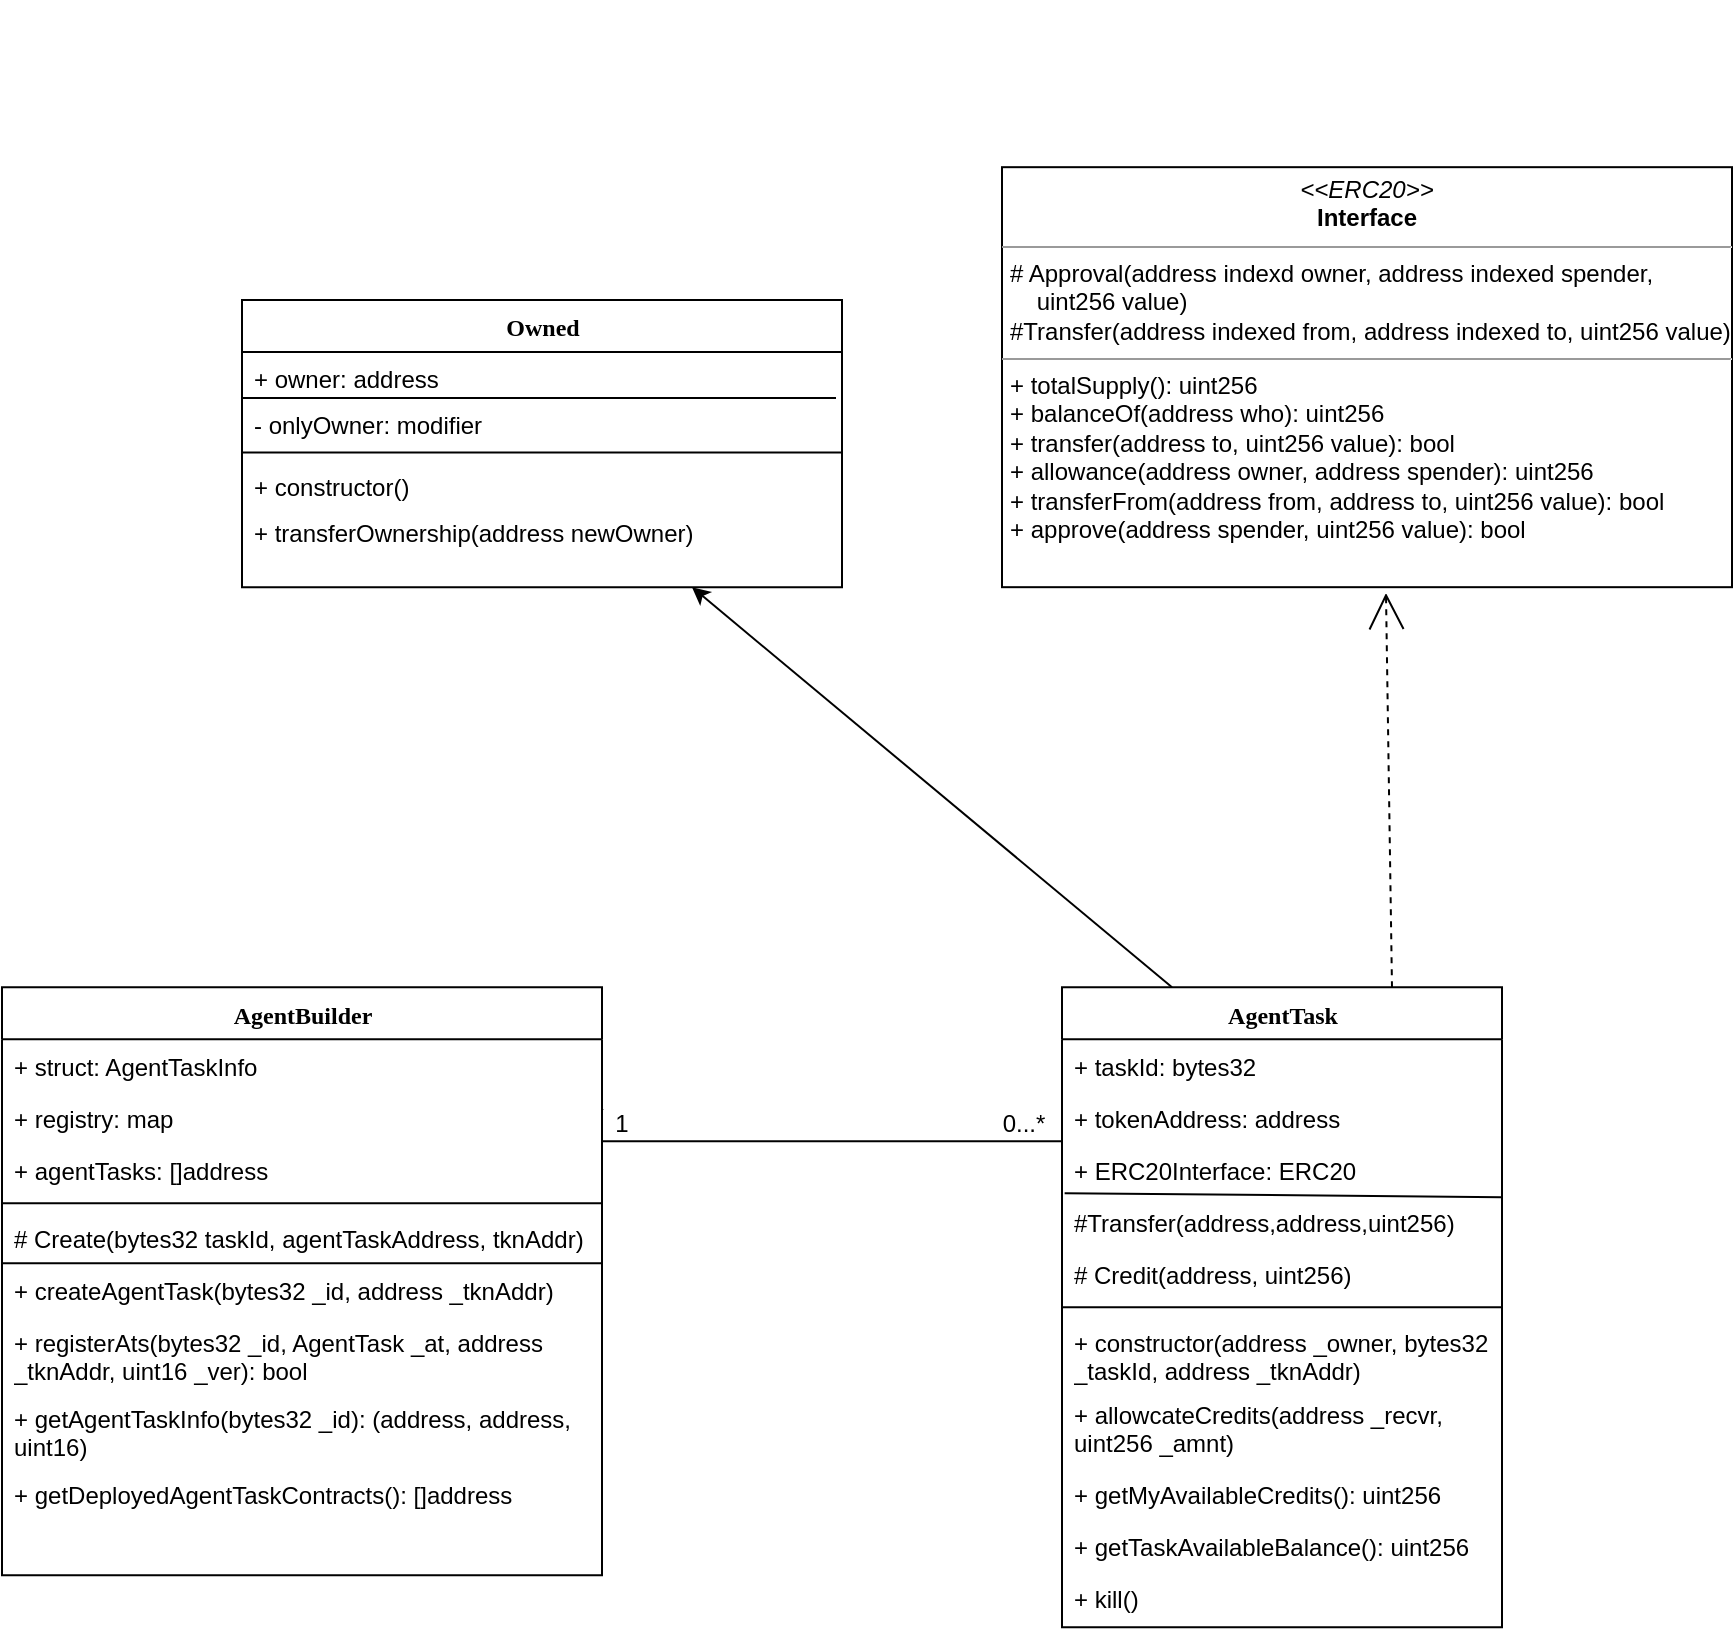 <mxfile version="12.6.5" type="device" pages="2"><diagram name="Contracts" id="6133507b-19e7-1e82-6fc7-422aa6c4b21f"><mxGraphModel dx="1106" dy="1710" grid="1" gridSize="10" guides="1" tooltips="1" connect="1" arrows="1" fold="1" page="1" pageScale="1" pageWidth="1100" pageHeight="850" background="#ffffff" math="0" shadow="0"><root><mxCell id="0"/><mxCell id="1" parent="0"/><mxCell id="b94bc138ca980ef-7" style="rounded=0;html=1;labelBackgroundColor=none;startArrow=none;startFill=0;startSize=8;endArrow=open;endFill=0;endSize=16;fontFamily=Verdana;fontSize=12;exitX=0.75;exitY=0;exitDx=0;exitDy=0;entryX=0.526;entryY=1.014;entryDx=0;entryDy=0;entryPerimeter=0;dashed=1;" parent="1" source="78961159f06e98e8-43" target="b94bc138ca980ef-1" edge="1"><mxGeometry relative="1" as="geometry"><mxPoint x="652" y="313.59" as="sourcePoint"/><mxPoint x="777" y="273.59" as="targetPoint"/></mxGeometry></mxCell><mxCell id="b94bc138ca980ef-17" value="1..*" style="text;html=1;resizable=0;points=[];align=center;verticalAlign=middle;labelBackgroundColor=#ffffff;fontSize=12;fontFamily=Verdana" parent="b94bc138ca980ef-7" vertex="1" connectable="0"><mxGeometry x="0.858" y="2" relative="1" as="geometry"><mxPoint x="-2" y="-22" as="offset"/></mxGeometry></mxCell><mxCell id="b94bc138ca980ef-18" value="1" style="text;html=1;resizable=0;points=[];align=center;verticalAlign=middle;labelBackgroundColor=#ffffff;fontSize=12;fontFamily=Verdana" parent="b94bc138ca980ef-7" vertex="1" connectable="0"><mxGeometry x="0.363" y="152" relative="1" as="geometry"><mxPoint x="150" y="-164" as="offset"/></mxGeometry></mxCell><mxCell id="b94bc138ca980ef-8" style="edgeStyle=orthogonalEdgeStyle;rounded=0;html=1;labelBackgroundColor=none;startArrow=none;startFill=0;startSize=8;endArrow=none;endFill=0;endSize=16;fontFamily=Verdana;fontSize=12;" parent="1" source="78961159f06e98e8-43" target="78961159f06e98e8-17" edge="1"><mxGeometry relative="1" as="geometry"><Array as="points"><mxPoint x="497" y="550.59"/><mxPoint x="497" y="550.59"/></Array></mxGeometry></mxCell><mxCell id="b94bc138ca980ef-15" value="0..1" style="text;html=1;resizable=0;points=[];align=center;verticalAlign=middle;labelBackgroundColor=#ffffff;fontSize=12;fontFamily=Verdana" parent="b94bc138ca980ef-8" vertex="1" connectable="0"><mxGeometry x="-0.575" y="-86" relative="1" as="geometry"><mxPoint x="80" y="71" as="offset"/></mxGeometry></mxCell><mxCell id="b94bc138ca980ef-16" value="1" style="text;html=1;resizable=0;points=[];align=center;verticalAlign=middle;labelBackgroundColor=#ffffff;fontSize=12;fontFamily=Verdana" parent="b94bc138ca980ef-8" vertex="1" connectable="0"><mxGeometry x="0.892" y="-1" relative="1" as="geometry"><mxPoint x="-15" y="-19" as="offset"/></mxGeometry></mxCell><mxCell id="78961159f06e98e8-43" value="AgentTask" style="swimlane;html=1;fontStyle=1;align=center;verticalAlign=top;childLayout=stackLayout;horizontal=1;startSize=26;horizontalStack=0;resizeParent=1;resizeLast=0;collapsible=1;marginBottom=0;swimlaneFillColor=#ffffff;rounded=0;shadow=0;comic=0;labelBackgroundColor=none;strokeWidth=1;fillColor=none;fontFamily=Verdana;fontSize=12" parent="1" vertex="1"><mxGeometry x="647" y="473.59" width="220" height="320" as="geometry"/></mxCell><mxCell id="78961159f06e98e8-44" value="+ taskId: bytes32" style="text;html=1;strokeColor=none;fillColor=none;align=left;verticalAlign=top;spacingLeft=4;spacingRight=4;whiteSpace=wrap;overflow=hidden;rotatable=0;points=[[0,0.5],[1,0.5]];portConstraint=eastwest;" parent="78961159f06e98e8-43" vertex="1"><mxGeometry y="26" width="220" height="26" as="geometry"/></mxCell><mxCell id="78961159f06e98e8-45" value="+ tokenAddress: address" style="text;html=1;strokeColor=none;fillColor=none;align=left;verticalAlign=top;spacingLeft=4;spacingRight=4;whiteSpace=wrap;overflow=hidden;rotatable=0;points=[[0,0.5],[1,0.5]];portConstraint=eastwest;" parent="78961159f06e98e8-43" vertex="1"><mxGeometry y="52" width="220" height="26" as="geometry"/></mxCell><mxCell id="2ePyr2NtBg40NhqPvnxV-11" value="+ ERC20Interface: ERC20" style="text;html=1;strokeColor=none;fillColor=none;align=left;verticalAlign=top;spacingLeft=4;spacingRight=4;whiteSpace=wrap;overflow=hidden;rotatable=0;points=[[0,0.5],[1,0.5]];portConstraint=eastwest;" parent="78961159f06e98e8-43" vertex="1"><mxGeometry y="78" width="220" height="26" as="geometry"/></mxCell><mxCell id="2ePyr2NtBg40NhqPvnxV-12" value="#Transfer(address,address,uint256)" style="text;html=1;strokeColor=none;fillColor=none;align=left;verticalAlign=top;spacingLeft=4;spacingRight=4;whiteSpace=wrap;overflow=hidden;rotatable=0;points=[[0,0.5],[1,0.5]];portConstraint=eastwest;" parent="78961159f06e98e8-43" vertex="1"><mxGeometry y="104" width="220" height="26" as="geometry"/></mxCell><mxCell id="2ePyr2NtBg40NhqPvnxV-13" value="# Credit(address, uint256)" style="text;html=1;strokeColor=none;fillColor=none;align=left;verticalAlign=top;spacingLeft=4;spacingRight=4;whiteSpace=wrap;overflow=hidden;rotatable=0;points=[[0,0.5],[1,0.5]];portConstraint=eastwest;" parent="78961159f06e98e8-43" vertex="1"><mxGeometry y="130" width="220" height="26" as="geometry"/></mxCell><mxCell id="78961159f06e98e8-51" value="" style="line;html=1;strokeWidth=1;fillColor=none;align=left;verticalAlign=middle;spacingTop=-1;spacingLeft=3;spacingRight=3;rotatable=0;labelPosition=right;points=[];portConstraint=eastwest;" parent="78961159f06e98e8-43" vertex="1"><mxGeometry y="156" width="220" height="8" as="geometry"/></mxCell><mxCell id="78961159f06e98e8-52" value="+ constructor(address _owner, bytes32 _taskId, address _tknAddr)" style="text;html=1;strokeColor=none;fillColor=none;align=left;verticalAlign=top;spacingLeft=4;spacingRight=4;whiteSpace=wrap;overflow=hidden;rotatable=0;points=[[0,0.5],[1,0.5]];portConstraint=eastwest;" parent="78961159f06e98e8-43" vertex="1"><mxGeometry y="164" width="220" height="36" as="geometry"/></mxCell><mxCell id="b94bc138ca980ef-2" value="+ allowcateCredits(address _recvr, uint256 _amnt)" style="text;html=1;strokeColor=none;fillColor=none;align=left;verticalAlign=top;spacingLeft=4;spacingRight=4;whiteSpace=wrap;overflow=hidden;rotatable=0;points=[[0,0.5],[1,0.5]];portConstraint=eastwest;" parent="78961159f06e98e8-43" vertex="1"><mxGeometry y="200" width="220" height="40" as="geometry"/></mxCell><mxCell id="b94bc138ca980ef-3" value="+ getMyAvailableCredits(): uint256" style="text;html=1;strokeColor=none;fillColor=none;align=left;verticalAlign=top;spacingLeft=4;spacingRight=4;whiteSpace=wrap;overflow=hidden;rotatable=0;points=[[0,0.5],[1,0.5]];portConstraint=eastwest;" parent="78961159f06e98e8-43" vertex="1"><mxGeometry y="240" width="220" height="26" as="geometry"/></mxCell><mxCell id="2ePyr2NtBg40NhqPvnxV-14" value="" style="endArrow=none;html=1;entryX=1;entryY=0.038;entryDx=0;entryDy=0;entryPerimeter=0;exitX=0.006;exitY=-0.038;exitDx=0;exitDy=0;exitPerimeter=0;" parent="78961159f06e98e8-43" source="2ePyr2NtBg40NhqPvnxV-12" target="2ePyr2NtBg40NhqPvnxV-12" edge="1"><mxGeometry width="50" height="50" relative="1" as="geometry"><mxPoint x="-540" y="320" as="sourcePoint"/><mxPoint x="-490" y="270" as="targetPoint"/></mxGeometry></mxCell><mxCell id="2ePyr2NtBg40NhqPvnxV-15" value="+ getTaskAvailableBalance(): uint256" style="text;html=1;strokeColor=none;fillColor=none;align=left;verticalAlign=top;spacingLeft=4;spacingRight=4;whiteSpace=wrap;overflow=hidden;rotatable=0;points=[[0,0.5],[1,0.5]];portConstraint=eastwest;" parent="78961159f06e98e8-43" vertex="1"><mxGeometry y="266" width="220" height="26" as="geometry"/></mxCell><mxCell id="2ePyr2NtBg40NhqPvnxV-16" value="+ kill()" style="text;html=1;strokeColor=none;fillColor=none;align=left;verticalAlign=top;spacingLeft=4;spacingRight=4;whiteSpace=wrap;overflow=hidden;rotatable=0;points=[[0,0.5],[1,0.5]];portConstraint=eastwest;" parent="78961159f06e98e8-43" vertex="1"><mxGeometry y="292" width="220" height="26" as="geometry"/></mxCell><mxCell id="b94bc138ca980ef-1" value="&lt;p style=&quot;margin: 0px ; margin-top: 4px ; text-align: center&quot;&gt;&lt;i&gt;&amp;lt;&amp;lt;ERC20&amp;gt;&amp;gt;&lt;/i&gt;&lt;br&gt;&lt;b&gt;Interface&lt;/b&gt;&lt;/p&gt;&lt;hr size=&quot;1&quot;&gt;&lt;p style=&quot;margin: 0px ; margin-left: 4px&quot;&gt;# Approval(address indexd owner, address indexed spender,&amp;nbsp;&lt;/p&gt;&lt;p style=&quot;margin: 0px ; margin-left: 4px&quot;&gt;&amp;nbsp; &amp;nbsp; uint256 value)&lt;/p&gt;&lt;p style=&quot;margin: 0px ; margin-left: 4px&quot;&gt;#Transfer(address indexed from, address indexed to, uint256 value)&lt;/p&gt;&lt;hr size=&quot;1&quot;&gt;&lt;p style=&quot;margin: 0px 0px 0px 4px&quot;&gt;+ totalSupply(): uint256&lt;br&gt;+ balanceOf(address who): uint256&lt;/p&gt;&lt;p style=&quot;margin: 0px 0px 0px 4px&quot;&gt;+ transfer(address to, uint256 value): bool&lt;/p&gt;&lt;p style=&quot;margin: 0px 0px 0px 4px&quot;&gt;+ allowance(address owner, address spender): uint256&lt;/p&gt;&lt;p style=&quot;margin: 0px 0px 0px 4px&quot;&gt;+ transferFrom(address from, address to, uint256 value): bool&lt;/p&gt;&lt;p style=&quot;margin: 0px 0px 0px 4px&quot;&gt;+ approve(address spender, uint256 value): bool&lt;/p&gt;" style="verticalAlign=top;align=left;overflow=fill;fontSize=12;fontFamily=Helvetica;html=1;rounded=0;shadow=0;comic=0;labelBackgroundColor=none;strokeWidth=1" parent="1" vertex="1"><mxGeometry x="617" y="63.59" width="365" height="210" as="geometry"/></mxCell><mxCell id="2ePyr2NtBg40NhqPvnxV-5" value="" style="group" parent="1" vertex="1" connectable="0"><mxGeometry x="117" y="473.59" width="300" height="290" as="geometry"/></mxCell><mxCell id="78961159f06e98e8-17" value="AgentBuilder" style="swimlane;html=1;fontStyle=1;align=center;verticalAlign=top;childLayout=stackLayout;horizontal=1;startSize=26;horizontalStack=0;resizeParent=1;resizeLast=0;collapsible=1;marginBottom=0;swimlaneFillColor=#ffffff;rounded=0;shadow=0;comic=0;labelBackgroundColor=none;strokeWidth=1;fillColor=none;fontFamily=Verdana;fontSize=12" parent="2ePyr2NtBg40NhqPvnxV-5" vertex="1"><mxGeometry width="300" height="294" as="geometry"/></mxCell><mxCell id="78961159f06e98e8-23" value="+ struct: AgentTaskInfo" style="text;html=1;strokeColor=none;fillColor=none;align=left;verticalAlign=top;spacingLeft=4;spacingRight=4;whiteSpace=wrap;overflow=hidden;rotatable=0;points=[[0,0.5],[1,0.5]];portConstraint=eastwest;" parent="78961159f06e98e8-17" vertex="1"><mxGeometry y="26" width="300" height="26" as="geometry"/></mxCell><mxCell id="78961159f06e98e8-24" value="+ registry: map" style="text;html=1;strokeColor=none;fillColor=none;align=left;verticalAlign=top;spacingLeft=4;spacingRight=4;whiteSpace=wrap;overflow=hidden;rotatable=0;points=[[0,0.5],[1,0.5]];portConstraint=eastwest;" parent="78961159f06e98e8-17" vertex="1"><mxGeometry y="52" width="300" height="26" as="geometry"/></mxCell><mxCell id="78961159f06e98e8-27" value="+ agentTasks: []address" style="text;html=1;strokeColor=none;fillColor=none;align=left;verticalAlign=top;spacingLeft=4;spacingRight=4;whiteSpace=wrap;overflow=hidden;rotatable=0;points=[[0,0.5],[1,0.5]];portConstraint=eastwest;" parent="78961159f06e98e8-17" vertex="1"><mxGeometry y="78" width="300" height="26" as="geometry"/></mxCell><mxCell id="78961159f06e98e8-19" value="" style="line;html=1;strokeWidth=1;fillColor=none;align=left;verticalAlign=middle;spacingTop=-1;spacingLeft=3;spacingRight=3;rotatable=0;labelPosition=right;points=[];portConstraint=eastwest;" parent="78961159f06e98e8-17" vertex="1"><mxGeometry y="104" width="300" height="8" as="geometry"/></mxCell><mxCell id="2ePyr2NtBg40NhqPvnxV-1" value="# Create(bytes32 taskId, agentTaskAddress, tknAddr)" style="text;html=1;strokeColor=none;fillColor=none;align=left;verticalAlign=top;spacingLeft=4;spacingRight=4;whiteSpace=wrap;overflow=hidden;rotatable=0;points=[[0,0.5],[1,0.5]];portConstraint=eastwest;" parent="78961159f06e98e8-17" vertex="1"><mxGeometry y="112" width="300" height="26" as="geometry"/></mxCell><mxCell id="2ePyr2NtBg40NhqPvnxV-2" value="+ createAgentTask(bytes32 _id, address _tknAddr)" style="text;html=1;strokeColor=none;fillColor=none;align=left;verticalAlign=top;spacingLeft=4;spacingRight=4;whiteSpace=wrap;overflow=hidden;rotatable=0;points=[[0,0.5],[1,0.5]];portConstraint=eastwest;" parent="78961159f06e98e8-17" vertex="1"><mxGeometry y="138" width="300" height="26" as="geometry"/></mxCell><mxCell id="2ePyr2NtBg40NhqPvnxV-7" value="+ registerAts(bytes32 _id, AgentTask _at, address _tknAddr, uint16 _ver): bool" style="text;html=1;strokeColor=none;fillColor=none;align=left;verticalAlign=top;spacingLeft=4;spacingRight=4;whiteSpace=wrap;overflow=hidden;rotatable=0;points=[[0,0.5],[1,0.5]];portConstraint=eastwest;" parent="78961159f06e98e8-17" vertex="1"><mxGeometry y="164" width="300" height="38" as="geometry"/></mxCell><mxCell id="2ePyr2NtBg40NhqPvnxV-9" value="+ getAgentTaskInfo(bytes32 _id): (address, address, uint16)" style="text;html=1;strokeColor=none;fillColor=none;align=left;verticalAlign=top;spacingLeft=4;spacingRight=4;whiteSpace=wrap;overflow=hidden;rotatable=0;points=[[0,0.5],[1,0.5]];portConstraint=eastwest;" parent="78961159f06e98e8-17" vertex="1"><mxGeometry y="202" width="300" height="38" as="geometry"/></mxCell><mxCell id="2ePyr2NtBg40NhqPvnxV-10" value="+ getDeployedAgentTaskContracts(): []address" style="text;html=1;strokeColor=none;fillColor=none;align=left;verticalAlign=top;spacingLeft=4;spacingRight=4;whiteSpace=wrap;overflow=hidden;rotatable=0;points=[[0,0.5],[1,0.5]];portConstraint=eastwest;" parent="78961159f06e98e8-17" vertex="1"><mxGeometry y="240" width="300" height="46" as="geometry"/></mxCell><mxCell id="2ePyr2NtBg40NhqPvnxV-3" value="" style="line;html=1;strokeWidth=1;fillColor=none;align=left;verticalAlign=middle;spacingTop=-1;spacingLeft=3;spacingRight=3;rotatable=0;labelPosition=right;points=[];portConstraint=eastwest;" parent="2ePyr2NtBg40NhqPvnxV-5" vertex="1"><mxGeometry y="134" width="300" height="8" as="geometry"/></mxCell><mxCell id="2ePyr2NtBg40NhqPvnxV-17" value="" style="group" parent="1" vertex="1" connectable="0"><mxGeometry x="237" y="-20.0" width="300" height="293.59" as="geometry"/></mxCell><mxCell id="2ePyr2NtBg40NhqPvnxV-31" value="" style="group" parent="2ePyr2NtBg40NhqPvnxV-17" vertex="1" connectable="0"><mxGeometry y="150" width="300" height="143.59" as="geometry"/></mxCell><mxCell id="2ePyr2NtBg40NhqPvnxV-18" value="Owned" style="swimlane;html=1;fontStyle=1;align=center;verticalAlign=top;childLayout=stackLayout;horizontal=1;startSize=26;horizontalStack=0;resizeParent=1;resizeLast=0;collapsible=1;marginBottom=0;swimlaneFillColor=#ffffff;rounded=0;shadow=0;comic=0;labelBackgroundColor=none;strokeWidth=1;fillColor=none;fontFamily=Verdana;fontSize=12" parent="2ePyr2NtBg40NhqPvnxV-31" vertex="1"><mxGeometry width="300" height="143.59" as="geometry"/></mxCell><mxCell id="2ePyr2NtBg40NhqPvnxV-19" value="+ owner: address" style="text;html=1;strokeColor=none;fillColor=none;align=left;verticalAlign=top;spacingLeft=4;spacingRight=4;whiteSpace=wrap;overflow=hidden;rotatable=0;points=[[0,0.5],[1,0.5]];portConstraint=eastwest;" parent="2ePyr2NtBg40NhqPvnxV-18" vertex="1"><mxGeometry y="26" width="300" height="23.31" as="geometry"/></mxCell><mxCell id="2ePyr2NtBg40NhqPvnxV-29" value="- onlyOwner: modifier" style="text;html=1;strokeColor=none;fillColor=none;align=left;verticalAlign=top;spacingLeft=4;spacingRight=4;whiteSpace=wrap;overflow=hidden;rotatable=0;points=[[0,0.5],[1,0.5]];portConstraint=eastwest;" parent="2ePyr2NtBg40NhqPvnxV-18" vertex="1"><mxGeometry y="49.31" width="300" height="23.31" as="geometry"/></mxCell><mxCell id="2ePyr2NtBg40NhqPvnxV-22" value="" style="line;html=1;strokeWidth=1;fillColor=none;align=left;verticalAlign=middle;spacingTop=-1;spacingLeft=3;spacingRight=3;rotatable=0;labelPosition=right;points=[];portConstraint=eastwest;" parent="2ePyr2NtBg40NhqPvnxV-18" vertex="1"><mxGeometry y="72.621" width="300" height="7.172" as="geometry"/></mxCell><mxCell id="2ePyr2NtBg40NhqPvnxV-23" value="+ constructor()" style="text;html=1;strokeColor=none;fillColor=none;align=left;verticalAlign=top;spacingLeft=4;spacingRight=4;whiteSpace=wrap;overflow=hidden;rotatable=0;points=[[0,0.5],[1,0.5]];portConstraint=eastwest;" parent="2ePyr2NtBg40NhqPvnxV-18" vertex="1"><mxGeometry y="79.793" width="300" height="23.31" as="geometry"/></mxCell><mxCell id="2ePyr2NtBg40NhqPvnxV-24" value="+ transferOwnership(address newOwner)" style="text;html=1;strokeColor=none;fillColor=none;align=left;verticalAlign=top;spacingLeft=4;spacingRight=4;whiteSpace=wrap;overflow=hidden;rotatable=0;points=[[0,0.5],[1,0.5]];portConstraint=eastwest;" parent="2ePyr2NtBg40NhqPvnxV-18" vertex="1"><mxGeometry y="103.103" width="300" height="23.31" as="geometry"/></mxCell><mxCell id="2ePyr2NtBg40NhqPvnxV-30" value="" style="endArrow=none;html=1;entryX=0.99;entryY=-0.013;entryDx=0;entryDy=0;entryPerimeter=0;" parent="2ePyr2NtBg40NhqPvnxV-18" target="2ePyr2NtBg40NhqPvnxV-29" edge="1"><mxGeometry width="50" height="50" relative="1" as="geometry"><mxPoint y="49" as="sourcePoint"/><mxPoint x="-40" y="110" as="targetPoint"/></mxGeometry></mxCell><mxCell id="2ePyr2NtBg40NhqPvnxV-32" value="" style="endArrow=classic;html=1;exitX=0.25;exitY=0;exitDx=0;exitDy=0;entryX=0.75;entryY=1;entryDx=0;entryDy=0;" parent="1" source="78961159f06e98e8-43" target="2ePyr2NtBg40NhqPvnxV-18" edge="1"><mxGeometry width="50" height="50" relative="1" as="geometry"><mxPoint x="537" y="473.59" as="sourcePoint"/><mxPoint x="367" y="353.59" as="targetPoint"/></mxGeometry></mxCell><mxCell id="2ePyr2NtBg40NhqPvnxV-33" value="1" style="text;html=1;strokeColor=none;fillColor=none;align=center;verticalAlign=middle;whiteSpace=wrap;rounded=0;" parent="1" vertex="1"><mxGeometry x="407" y="531.59" width="40" height="20" as="geometry"/></mxCell><mxCell id="2ePyr2NtBg40NhqPvnxV-34" value="0...*" style="text;html=1;strokeColor=none;fillColor=none;align=center;verticalAlign=middle;whiteSpace=wrap;rounded=0;" parent="1" vertex="1"><mxGeometry x="608" y="531.59" width="40" height="20" as="geometry"/></mxCell></root></mxGraphModel></diagram><diagram id="J8L5wY2tx62tUjNuKDBJ" name="Activity"><mxGraphModel dx="1106" dy="860" grid="1" gridSize="10" guides="1" tooltips="1" connect="1" arrows="1" fold="1" page="1" pageScale="1" pageWidth="850" pageHeight="1100" math="0" shadow="0"><root><mxCell id="Xg6TSCxV1YQZb-cu2Ilk-0"/><mxCell id="Xg6TSCxV1YQZb-cu2Ilk-1" parent="Xg6TSCxV1YQZb-cu2Ilk-0"/><mxCell id="Xg6TSCxV1YQZb-cu2Ilk-2" value="User" style="swimlane;whiteSpace=wrap" parent="Xg6TSCxV1YQZb-cu2Ilk-1" vertex="1"><mxGeometry x="60" y="30" width="210" height="1010" as="geometry"/></mxCell><mxCell id="Xg6TSCxV1YQZb-cu2Ilk-3" value="" style="ellipse;shape=startState;fillColor=#000000;strokeColor=#000000;" parent="Xg6TSCxV1YQZb-cu2Ilk-2" vertex="1"><mxGeometry x="90" y="40" width="30" height="30" as="geometry"/></mxCell><mxCell id="Xg6TSCxV1YQZb-cu2Ilk-4" value="" style="edgeStyle=elbowEdgeStyle;elbow=horizontal;verticalAlign=bottom;endArrow=open;endSize=8;strokeColor=#000000;endFill=1;rounded=1;" parent="Xg6TSCxV1YQZb-cu2Ilk-2" source="Xg6TSCxV1YQZb-cu2Ilk-3" target="Xg6TSCxV1YQZb-cu2Ilk-5" edge="1"><mxGeometry x="90" y="40" as="geometry"><mxPoint x="105" y="110" as="targetPoint"/></mxGeometry></mxCell><mxCell id="Xg6TSCxV1YQZb-cu2Ilk-5" value="Create Project&#10;&amp; ERC20 TOKEN" style="strokeColor=#0080F0;strokeWidth=2;" parent="Xg6TSCxV1YQZb-cu2Ilk-2" vertex="1"><mxGeometry x="50" y="110" width="110" height="50" as="geometry"/></mxCell><mxCell id="Xg6TSCxV1YQZb-cu2Ilk-6" value="Create Task" style="strokeWidth=2;strokeColor=#0080F0;" parent="Xg6TSCxV1YQZb-cu2Ilk-2" vertex="1"><mxGeometry x="50" y="220" width="110" height="50" as="geometry"/></mxCell><mxCell id="Xg6TSCxV1YQZb-cu2Ilk-7" value="" style="endArrow=open;strokeColor=#000000;endFill=1;rounded=1;" parent="Xg6TSCxV1YQZb-cu2Ilk-2" source="Xg6TSCxV1YQZb-cu2Ilk-5" target="Xg6TSCxV1YQZb-cu2Ilk-6" edge="1"><mxGeometry relative="1" as="geometry"/></mxCell><mxCell id="Xg6TSCxV1YQZb-cu2Ilk-8" value="Get Created&#10;Task Contract &#10;Address and status" style="strokeColor=#0080F0;strokeWidth=2;" parent="Xg6TSCxV1YQZb-cu2Ilk-2" vertex="1"><mxGeometry x="50" y="325" width="110" height="50" as="geometry"/></mxCell><mxCell id="Xg6TSCxV1YQZb-cu2Ilk-9" value="" style="endArrow=open;strokeColor=#000000;endFill=1;rounded=1;" parent="Xg6TSCxV1YQZb-cu2Ilk-2" source="Xg6TSCxV1YQZb-cu2Ilk-6" target="Xg6TSCxV1YQZb-cu2Ilk-8" edge="1"><mxGeometry relative="1" as="geometry"/></mxCell><mxCell id="Xg6TSCxV1YQZb-cu2Ilk-78" value="Yes" style="text;html=1;strokeColor=none;fillColor=none;align=center;verticalAlign=middle;whiteSpace=wrap;rounded=0;" parent="Xg6TSCxV1YQZb-cu2Ilk-2" vertex="1"><mxGeometry x="100" y="776" width="40" height="20" as="geometry"/></mxCell><mxCell id="Xg6TSCxV1YQZb-cu2Ilk-34" value="" style="ellipse;shape=endState;fillColor=#000000;strokeColor=#ff0000" parent="Xg6TSCxV1YQZb-cu2Ilk-2" vertex="1"><mxGeometry x="90" y="966" width="30" height="30" as="geometry"/></mxCell><mxCell id="OKQz0qMM_nZ4mSLxBbTX-4" value="succeeded" style="rhombus;fillColor=#ffffc0;strokeColor=#ff0000;" vertex="1" parent="Xg6TSCxV1YQZb-cu2Ilk-2"><mxGeometry x="65" y="397" width="80" height="40" as="geometry"/></mxCell><mxCell id="OKQz0qMM_nZ4mSLxBbTX-1" value="" style="endArrow=open;strokeColor=#000000;endFill=1;rounded=1;exitX=0.5;exitY=1;exitDx=0;exitDy=0;entryX=0.5;entryY=0;entryDx=0;entryDy=0;" edge="1" parent="Xg6TSCxV1YQZb-cu2Ilk-2" source="Xg6TSCxV1YQZb-cu2Ilk-8" target="OKQz0qMM_nZ4mSLxBbTX-4"><mxGeometry relative="1" as="geometry"><mxPoint x="115" y="280" as="sourcePoint"/><mxPoint x="160" y="390" as="targetPoint"/></mxGeometry></mxCell><mxCell id="OKQz0qMM_nZ4mSLxBbTX-6" value="Y" style="text;html=1;strokeColor=none;fillColor=none;align=center;verticalAlign=middle;whiteSpace=wrap;rounded=0;" vertex="1" parent="Xg6TSCxV1YQZb-cu2Ilk-2"><mxGeometry x="92" y="432" width="40" height="20" as="geometry"/></mxCell><mxCell id="Xg6TSCxV1YQZb-cu2Ilk-11" value="ERC20 CONTRACT" style="swimlane;whiteSpace=wrap" parent="Xg6TSCxV1YQZb-cu2Ilk-1" vertex="1"><mxGeometry x="270" y="30" width="210" height="1010" as="geometry"/></mxCell><mxCell id="Xg6TSCxV1YQZb-cu2Ilk-14" value="constructor" style="" parent="Xg6TSCxV1YQZb-cu2Ilk-11" vertex="1"><mxGeometry x="50" y="110" width="110" height="50" as="geometry"/></mxCell><mxCell id="Xg6TSCxV1YQZb-cu2Ilk-17" value="approve" style="" parent="Xg6TSCxV1YQZb-cu2Ilk-11" vertex="1"><mxGeometry x="50" y="584" width="110" height="50" as="geometry"/></mxCell><mxCell id="OKQz0qMM_nZ4mSLxBbTX-2" value="transfer" style="strokeColor=#000000;strokeWidth=1;" vertex="1" parent="Xg6TSCxV1YQZb-cu2Ilk-11"><mxGeometry x="50" y="457" width="110" height="50" as="geometry"/></mxCell><mxCell id="Xg6TSCxV1YQZb-cu2Ilk-30" value="AGENTBUILDER CONTRACT" style="swimlane;whiteSpace=wrap" parent="Xg6TSCxV1YQZb-cu2Ilk-1" vertex="1"><mxGeometry x="480" y="30" width="210" height="1010" as="geometry"/></mxCell><mxCell id="Xg6TSCxV1YQZb-cu2Ilk-31" value="getAgentTaskInfo" style="" parent="Xg6TSCxV1YQZb-cu2Ilk-30" vertex="1"><mxGeometry x="45" y="360" width="120" height="50" as="geometry"/></mxCell><mxCell id="Xg6TSCxV1YQZb-cu2Ilk-60" value="Create" style="shape=dataStorage;whiteSpace=wrap;html=1;strokeColor=#000000;" parent="Xg6TSCxV1YQZb-cu2Ilk-30" vertex="1"><mxGeometry x="75" y="300" width="60" height="40" as="geometry"/></mxCell><mxCell id="Xg6TSCxV1YQZb-cu2Ilk-36" value="" style="endArrow=open;strokeColor=#000000;endFill=1;rounded=1;dashed=1;dashPattern=1 1;exitX=1;exitY=0.25;exitDx=0;exitDy=0;" parent="Xg6TSCxV1YQZb-cu2Ilk-1" source="Xg6TSCxV1YQZb-cu2Ilk-8" edge="1"><mxGeometry relative="1" as="geometry"><mxPoint x="550" y="350" as="targetPoint"/></mxGeometry></mxCell><mxCell id="Xg6TSCxV1YQZb-cu2Ilk-61" value="listening on the&amp;nbsp;&lt;b&gt;CREATE&lt;/b&gt; event" style="text;html=1;align=center;verticalAlign=middle;resizable=0;points=[];labelBackgroundColor=#ffffff;" parent="Xg6TSCxV1YQZb-cu2Ilk-36" vertex="1" connectable="0"><mxGeometry x="-0.144" relative="1" as="geometry"><mxPoint as="offset"/></mxGeometry></mxCell><mxCell id="Xg6TSCxV1YQZb-cu2Ilk-37" value="AGENTTASK CONTRACT" style="swimlane;whiteSpace=wrap" parent="Xg6TSCxV1YQZb-cu2Ilk-1" vertex="1"><mxGeometry x="690" y="30" width="230" height="1010" as="geometry"/></mxCell><mxCell id="Xg6TSCxV1YQZb-cu2Ilk-41" value="constructor" style="" parent="Xg6TSCxV1YQZb-cu2Ilk-37" vertex="1"><mxGeometry x="60" y="220" width="110" height="50" as="geometry"/></mxCell><mxCell id="Xg6TSCxV1YQZb-cu2Ilk-71" value="Credit" style="shape=dataStorage;whiteSpace=wrap;html=1;strokeColor=#000000;" parent="Xg6TSCxV1YQZb-cu2Ilk-37" vertex="1"><mxGeometry x="85" y="665" width="60" height="40" as="geometry"/></mxCell><mxCell id="Xg6TSCxV1YQZb-cu2Ilk-56" value="" style="endArrow=open;html=1;entryX=0;entryY=0.5;entryDx=0;entryDy=0;exitX=1;exitY=0.5;exitDx=0;exitDy=0;endFill=0;" parent="Xg6TSCxV1YQZb-cu2Ilk-1" source="Xg6TSCxV1YQZb-cu2Ilk-5" target="Xg6TSCxV1YQZb-cu2Ilk-14" edge="1"><mxGeometry width="50" height="50" relative="1" as="geometry"><mxPoint x="240" y="240" as="sourcePoint"/><mxPoint x="290" y="190" as="targetPoint"/></mxGeometry></mxCell><mxCell id="Xg6TSCxV1YQZb-cu2Ilk-57" value="createAgentTask" style="" parent="Xg6TSCxV1YQZb-cu2Ilk-1" vertex="1"><mxGeometry x="530" y="250" width="110" height="50" as="geometry"/></mxCell><mxCell id="Xg6TSCxV1YQZb-cu2Ilk-58" value="" style="endArrow=open;html=1;strokeColor=#000000;exitX=1;exitY=0.5;exitDx=0;exitDy=0;entryX=0;entryY=0.5;entryDx=0;entryDy=0;endFill=0;" parent="Xg6TSCxV1YQZb-cu2Ilk-1" source="Xg6TSCxV1YQZb-cu2Ilk-6" target="Xg6TSCxV1YQZb-cu2Ilk-57" edge="1"><mxGeometry width="50" height="50" relative="1" as="geometry"><mxPoint x="320" y="320" as="sourcePoint"/><mxPoint x="370" y="270" as="targetPoint"/></mxGeometry></mxCell><mxCell id="Xg6TSCxV1YQZb-cu2Ilk-59" value="" style="endArrow=open;html=1;strokeColor=#000000;exitX=1;exitY=0.5;exitDx=0;exitDy=0;entryX=0;entryY=0.5;entryDx=0;entryDy=0;endFill=0;" parent="Xg6TSCxV1YQZb-cu2Ilk-1" source="Xg6TSCxV1YQZb-cu2Ilk-57" target="Xg6TSCxV1YQZb-cu2Ilk-41" edge="1"><mxGeometry width="50" height="50" relative="1" as="geometry"><mxPoint x="240" y="285" as="sourcePoint"/><mxPoint x="540" y="285" as="targetPoint"/></mxGeometry></mxCell><mxCell id="Xg6TSCxV1YQZb-cu2Ilk-62" value="" style="endArrow=open;html=1;strokeColor=#000000;entryX=0;entryY=0.5;entryDx=0;entryDy=0;exitX=1;exitY=0.75;exitDx=0;exitDy=0;endFill=0;" parent="Xg6TSCxV1YQZb-cu2Ilk-1" source="Xg6TSCxV1YQZb-cu2Ilk-8" target="Xg6TSCxV1YQZb-cu2Ilk-31" edge="1"><mxGeometry width="50" height="50" relative="1" as="geometry"><mxPoint x="140" y="500" as="sourcePoint"/><mxPoint x="190" y="450" as="targetPoint"/></mxGeometry></mxCell><mxCell id="Xg6TSCxV1YQZb-cu2Ilk-65" value="By Task ID" style="text;html=1;align=center;verticalAlign=middle;resizable=0;points=[];labelBackgroundColor=#ffffff;" parent="Xg6TSCxV1YQZb-cu2Ilk-62" vertex="1" connectable="0"><mxGeometry x="-0.095" relative="1" as="geometry"><mxPoint as="offset"/></mxGeometry></mxCell><mxCell id="Xg6TSCxV1YQZb-cu2Ilk-63" value="Approve Task" style="strokeColor=#0080F0;strokeWidth=2;" parent="Xg6TSCxV1YQZb-cu2Ilk-1" vertex="1"><mxGeometry x="110" y="576" width="110" height="50" as="geometry"/></mxCell><mxCell id="Xg6TSCxV1YQZb-cu2Ilk-64" value="allowcateCredits" style="" parent="Xg6TSCxV1YQZb-cu2Ilk-1" vertex="1"><mxGeometry x="750" y="576" width="110" height="50" as="geometry"/></mxCell><mxCell id="Xg6TSCxV1YQZb-cu2Ilk-67" value="" style="endArrow=open;html=1;strokeColor=#000000;exitX=1;exitY=0.25;exitDx=0;exitDy=0;entryX=0;entryY=0.25;entryDx=0;entryDy=0;endFill=0;" parent="Xg6TSCxV1YQZb-cu2Ilk-1" source="Xg6TSCxV1YQZb-cu2Ilk-63" target="Xg6TSCxV1YQZb-cu2Ilk-64" edge="1"><mxGeometry width="50" height="50" relative="1" as="geometry"><mxPoint x="230" y="391" as="sourcePoint"/><mxPoint x="540" y="391" as="targetPoint"/></mxGeometry></mxCell><mxCell id="Xg6TSCxV1YQZb-cu2Ilk-68" value="" style="endArrow=open;html=1;strokeColor=#000000;exitX=0;exitY=0.75;exitDx=0;exitDy=0;entryX=1;entryY=0;entryDx=0;entryDy=0;endFill=0;startArrow=open;startFill=0;" parent="Xg6TSCxV1YQZb-cu2Ilk-1" source="Xg6TSCxV1YQZb-cu2Ilk-64" target="Xg6TSCxV1YQZb-cu2Ilk-17" edge="1"><mxGeometry width="50" height="50" relative="1" as="geometry"><mxPoint x="230" y="391" as="sourcePoint"/><mxPoint x="540" y="391" as="targetPoint"/></mxGeometry></mxCell><mxCell id="Xg6TSCxV1YQZb-cu2Ilk-69" value="Get Approve &#10;Status" style="strokeColor=#0080F0;strokeWidth=2;" parent="Xg6TSCxV1YQZb-cu2Ilk-1" vertex="1"><mxGeometry x="110" y="690" width="110" height="50" as="geometry"/></mxCell><mxCell id="Xg6TSCxV1YQZb-cu2Ilk-72" value="" style="endArrow=classic;html=1;strokeColor=#000000;exitX=1;exitY=0.5;exitDx=0;exitDy=0;entryX=0;entryY=0.5;entryDx=0;entryDy=0;dashed=1;" parent="Xg6TSCxV1YQZb-cu2Ilk-1" source="Xg6TSCxV1YQZb-cu2Ilk-69" target="Xg6TSCxV1YQZb-cu2Ilk-71" edge="1"><mxGeometry width="50" height="50" relative="1" as="geometry"><mxPoint x="280" y="890" as="sourcePoint"/><mxPoint x="330" y="840" as="targetPoint"/></mxGeometry></mxCell><mxCell id="Xg6TSCxV1YQZb-cu2Ilk-73" value="Listening on the &lt;b&gt;CREDIT&lt;/b&gt; event" style="text;html=1;align=center;verticalAlign=middle;resizable=0;points=[];labelBackgroundColor=#ffffff;" parent="Xg6TSCxV1YQZb-cu2Ilk-72" vertex="1" connectable="0"><mxGeometry x="-0.232" relative="1" as="geometry"><mxPoint as="offset"/></mxGeometry></mxCell><mxCell id="Xg6TSCxV1YQZb-cu2Ilk-74" value="approved" style="rhombus;fillColor=#ffffc0;strokeColor=#ff0000;" parent="Xg6TSCxV1YQZb-cu2Ilk-1" vertex="1"><mxGeometry x="125" y="770" width="80" height="40" as="geometry"/></mxCell><mxCell id="Xg6TSCxV1YQZb-cu2Ilk-75" value="" style="endArrow=open;strokeColor=#000000;endFill=1;rounded=1;exitX=0.5;exitY=1;exitDx=0;exitDy=0;" parent="Xg6TSCxV1YQZb-cu2Ilk-1" source="Xg6TSCxV1YQZb-cu2Ilk-69" target="Xg6TSCxV1YQZb-cu2Ilk-74" edge="1"><mxGeometry relative="1" as="geometry"><mxPoint x="175" y="440" as="sourcePoint"/><mxPoint x="175" y="495" as="targetPoint"/></mxGeometry></mxCell><mxCell id="Xg6TSCxV1YQZb-cu2Ilk-76" value="transferFrom" style="" parent="Xg6TSCxV1YQZb-cu2Ilk-1" vertex="1"><mxGeometry x="320" y="836" width="110" height="50" as="geometry"/></mxCell><mxCell id="Xg6TSCxV1YQZb-cu2Ilk-77" value="" style="endArrow=open;strokeColor=#000000;endFill=1;rounded=1;entryX=0;entryY=0.5;entryDx=0;entryDy=0;exitX=1;exitY=0.5;exitDx=0;exitDy=0;" parent="Xg6TSCxV1YQZb-cu2Ilk-1" source="Xg6TSCxV1YQZb-cu2Ilk-80" target="Xg6TSCxV1YQZb-cu2Ilk-76" edge="1"><mxGeometry relative="1" as="geometry"><mxPoint x="210" y="790" as="sourcePoint"/><mxPoint x="175" y="780" as="targetPoint"/></mxGeometry></mxCell><mxCell id="Xg6TSCxV1YQZb-cu2Ilk-80" value="Claim Task Token" style="strokeColor=#6ABD46;strokeWidth=1;" parent="Xg6TSCxV1YQZb-cu2Ilk-1" vertex="1"><mxGeometry x="110" y="836" width="110" height="50" as="geometry"/></mxCell><mxCell id="Xg6TSCxV1YQZb-cu2Ilk-81" value="" style="endArrow=open;strokeColor=#000000;endFill=1;rounded=1;exitX=0.5;exitY=1;exitDx=0;exitDy=0;entryX=0.5;entryY=0;entryDx=0;entryDy=0;" parent="Xg6TSCxV1YQZb-cu2Ilk-1" source="Xg6TSCxV1YQZb-cu2Ilk-74" target="Xg6TSCxV1YQZb-cu2Ilk-80" edge="1"><mxGeometry relative="1" as="geometry"><mxPoint x="175" y="750" as="sourcePoint"/><mxPoint x="175" y="780" as="targetPoint"/></mxGeometry></mxCell><mxCell id="Xg6TSCxV1YQZb-cu2Ilk-82" value="Task Completed" style="strokeColor=#0080F0;strokeWidth=2;" parent="Xg6TSCxV1YQZb-cu2Ilk-1" vertex="1"><mxGeometry x="110" y="926" width="110" height="50" as="geometry"/></mxCell><mxCell id="Xg6TSCxV1YQZb-cu2Ilk-83" value="kill" style="" parent="Xg6TSCxV1YQZb-cu2Ilk-1" vertex="1"><mxGeometry x="750" y="926" width="110" height="50" as="geometry"/></mxCell><mxCell id="Xg6TSCxV1YQZb-cu2Ilk-84" value="" style="endArrow=open;html=1;strokeColor=#000000;exitX=1;exitY=0.5;exitDx=0;exitDy=0;entryX=0;entryY=0.5;entryDx=0;entryDy=0;endFill=0;" parent="Xg6TSCxV1YQZb-cu2Ilk-1" source="Xg6TSCxV1YQZb-cu2Ilk-82" target="Xg6TSCxV1YQZb-cu2Ilk-83" edge="1"><mxGeometry width="50" height="50" relative="1" as="geometry"><mxPoint x="290" y="986" as="sourcePoint"/><mxPoint x="340" y="936" as="targetPoint"/></mxGeometry></mxCell><mxCell id="Xg6TSCxV1YQZb-cu2Ilk-85" value="" style="endArrow=open;strokeColor=#000000;endFill=1;rounded=1;exitX=0.5;exitY=1;exitDx=0;exitDy=0;" parent="Xg6TSCxV1YQZb-cu2Ilk-1" source="Xg6TSCxV1YQZb-cu2Ilk-82" target="Xg6TSCxV1YQZb-cu2Ilk-34" edge="1"><mxGeometry relative="1" as="geometry"><mxPoint x="175" y="750" as="sourcePoint"/><mxPoint x="175" y="780" as="targetPoint"/></mxGeometry></mxCell><mxCell id="Xg6TSCxV1YQZb-cu2Ilk-86" value="" style="strokeColor=#0080F0;strokeWidth=2;" parent="Xg6TSCxV1YQZb-cu2Ilk-1" vertex="1"><mxGeometry x="58" y="1080" width="60" height="30" as="geometry"/></mxCell><mxCell id="Xg6TSCxV1YQZb-cu2Ilk-87" value="Admin User" style="text;html=1;strokeColor=none;fillColor=none;align=center;verticalAlign=middle;whiteSpace=wrap;rounded=0;" parent="Xg6TSCxV1YQZb-cu2Ilk-1" vertex="1"><mxGeometry x="123" y="1085" width="40" height="20" as="geometry"/></mxCell><mxCell id="Xg6TSCxV1YQZb-cu2Ilk-88" value="" style="strokeColor=#6ABD46;strokeWidth=1;" parent="Xg6TSCxV1YQZb-cu2Ilk-1" vertex="1"><mxGeometry x="58" y="1134" width="60" height="30" as="geometry"/></mxCell><mxCell id="Xg6TSCxV1YQZb-cu2Ilk-89" value="End User" style="text;html=1;strokeColor=none;fillColor=none;align=center;verticalAlign=middle;whiteSpace=wrap;rounded=0;" parent="Xg6TSCxV1YQZb-cu2Ilk-1" vertex="1"><mxGeometry x="123" y="1139" width="40" height="20" as="geometry"/></mxCell><mxCell id="Xg6TSCxV1YQZb-cu2Ilk-90" value="" style="shape=dataStorage;whiteSpace=wrap;html=1;strokeColor=#000000;" parent="Xg6TSCxV1YQZb-cu2Ilk-1" vertex="1"><mxGeometry x="218" y="1080" width="50" height="35" as="geometry"/></mxCell><mxCell id="Xg6TSCxV1YQZb-cu2Ilk-91" value="Event" style="text;html=1;strokeColor=none;fillColor=none;align=center;verticalAlign=middle;whiteSpace=wrap;rounded=0;" parent="Xg6TSCxV1YQZb-cu2Ilk-1" vertex="1"><mxGeometry x="268" y="1085" width="40" height="20" as="geometry"/></mxCell><mxCell id="Xg6TSCxV1YQZb-cu2Ilk-93" value="" style="strokeColor=#000000;strokeWidth=1;" parent="Xg6TSCxV1YQZb-cu2Ilk-1" vertex="1"><mxGeometry x="213" y="1134" width="60" height="30" as="geometry"/></mxCell><mxCell id="Xg6TSCxV1YQZb-cu2Ilk-94" value="Function" style="text;html=1;strokeColor=none;fillColor=none;align=center;verticalAlign=middle;whiteSpace=wrap;rounded=0;" parent="Xg6TSCxV1YQZb-cu2Ilk-1" vertex="1"><mxGeometry x="280" y="1139" width="40" height="20" as="geometry"/></mxCell><mxCell id="OKQz0qMM_nZ4mSLxBbTX-3" value="" style="edgeStyle=orthogonalEdgeStyle;rounded=0;orthogonalLoop=1;jettySize=auto;html=1;" edge="1" parent="Xg6TSCxV1YQZb-cu2Ilk-1" source="OKQz0qMM_nZ4mSLxBbTX-0" target="OKQz0qMM_nZ4mSLxBbTX-2"><mxGeometry relative="1" as="geometry"/></mxCell><mxCell id="OKQz0qMM_nZ4mSLxBbTX-0" value="Transfer an amount&#10;of tokens to the task&#10;contract" style="strokeColor=#0080F0;strokeWidth=2;" vertex="1" parent="Xg6TSCxV1YQZb-cu2Ilk-1"><mxGeometry x="110" y="487" width="110" height="50" as="geometry"/></mxCell><mxCell id="OKQz0qMM_nZ4mSLxBbTX-5" value="" style="endArrow=open;strokeColor=#000000;endFill=1;rounded=1;exitX=0.5;exitY=1;exitDx=0;exitDy=0;entryX=0.5;entryY=0;entryDx=0;entryDy=0;" edge="1" parent="Xg6TSCxV1YQZb-cu2Ilk-1" source="OKQz0qMM_nZ4mSLxBbTX-4" target="OKQz0qMM_nZ4mSLxBbTX-0"><mxGeometry relative="1" as="geometry"><mxPoint x="175" y="415" as="sourcePoint"/><mxPoint x="175" y="440" as="targetPoint"/></mxGeometry></mxCell></root></mxGraphModel></diagram></mxfile>